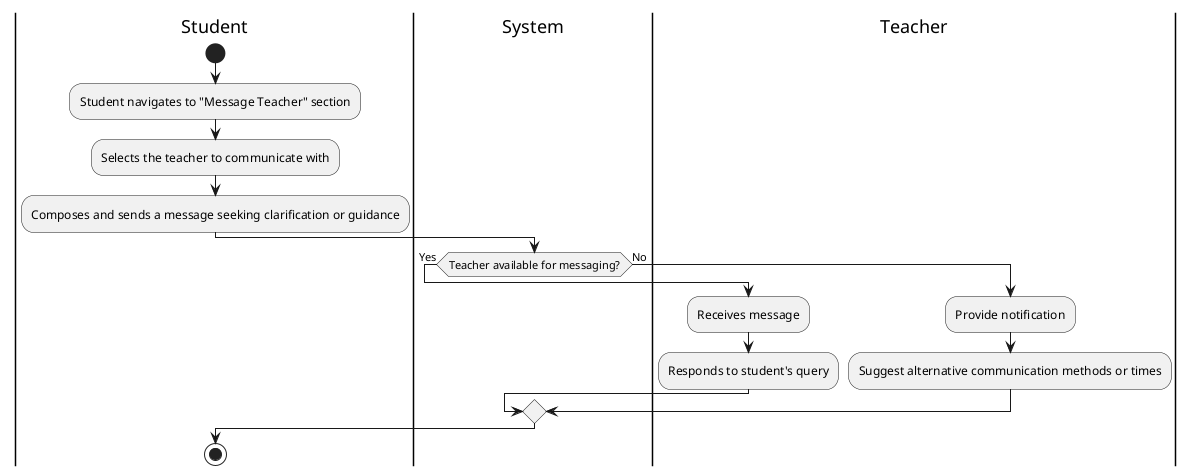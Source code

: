 @startuml

|Student|
start
:Student navigates to "Message Teacher" section;
:Selects the teacher to communicate with;
:Composes and sends a message seeking clarification or guidance;

|System|
if (Teacher available for messaging?) then (Yes)
  |Teacher|
  :Receives message;
  :Responds to student's query;
else (No)
  :Provide notification;
  :Suggest alternative communication methods or times;
endif

|Student|
stop

@enduml
